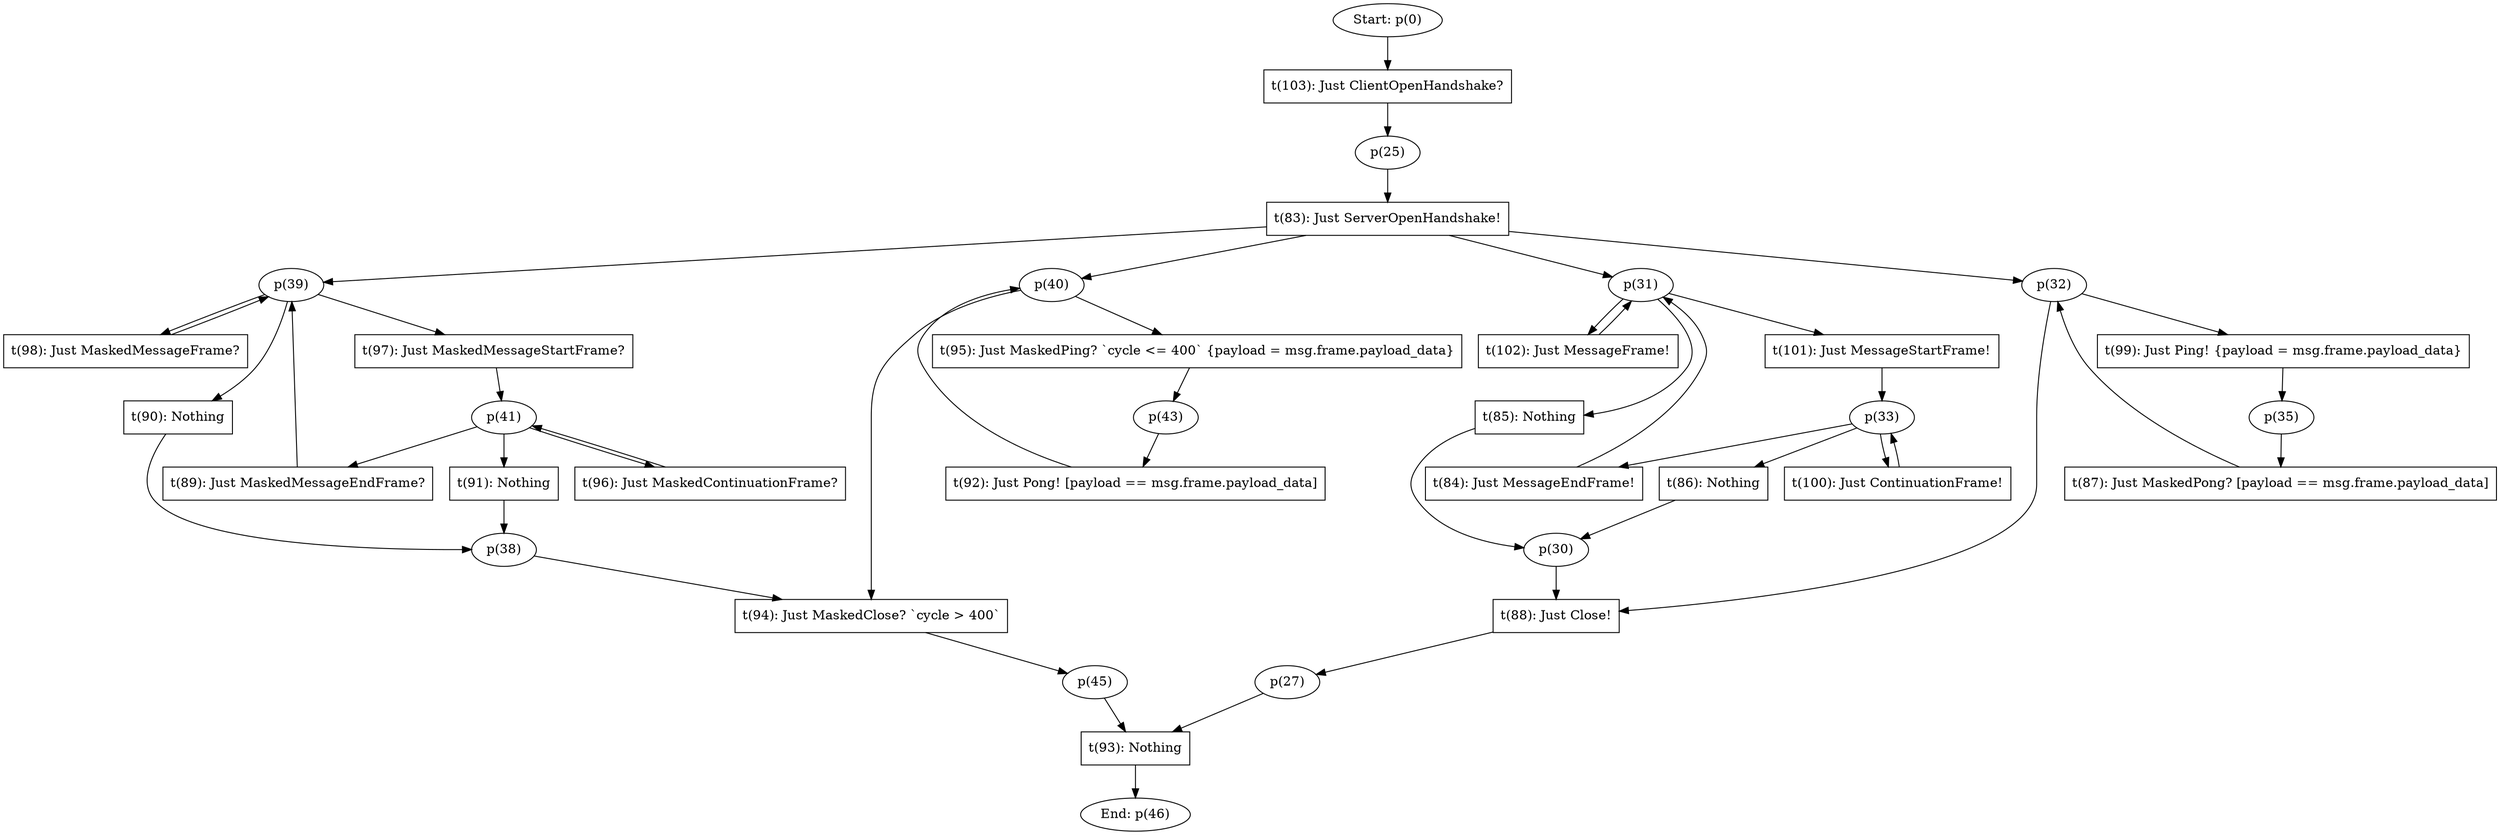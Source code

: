 digraph {
label=""
25 [label="p(25)"];
39 [label="p(39)"];
40 [label="p(40)"];
31 [label="p(31)"];
32 [label="p(32)"];
33 [label="p(33)"];
30 [label="p(30)"];
35 [label="p(35)"];
27 [label="p(27)"];
41 [label="p(41)"];
38 [label="p(38)"];
43 [label="p(43)"];
45 [label="p(45)"];
46 [label="End: p(46)"];
0 [label="Start: p(0)"];
83 [shape=box, label="t(83\): Just ServerOpenHandshake!"];
25 -> 83;
83 -> 39;
83 -> 40;
83 -> 31;
83 -> 32;
84 [shape=box, label="t(84\): Just MessageEndFrame!"];
33 -> 84;
84 -> 31;
85 [shape=box, label="t(85\): Nothing"];
31 -> 85;
85 -> 30;
86 [shape=box, label="t(86\): Nothing"];
33 -> 86;
86 -> 30;
87 [shape=box, label="t(87\): Just MaskedPong? [payload == msg.frame.payload_data]"];
35 -> 87;
87 -> 32;
88 [shape=box, label="t(88\): Just Close!"];
32 -> 88;
30 -> 88;
88 -> 27;
89 [shape=box, label="t(89\): Just MaskedMessageEndFrame?"];
41 -> 89;
89 -> 39;
90 [shape=box, label="t(90\): Nothing"];
39 -> 90;
90 -> 38;
91 [shape=box, label="t(91\): Nothing"];
41 -> 91;
91 -> 38;
92 [shape=box, label="t(92\): Just Pong! [payload == msg.frame.payload_data]"];
43 -> 92;
92 -> 40;
93 [shape=box, label="t(93\): Nothing"];
45 -> 93;
27 -> 93;
93 -> 46;
94 [shape=box, label="t(94\): Just MaskedClose? `cycle > 400`"];
40 -> 94;
38 -> 94;
94 -> 45;
95 [shape=box, label="t(95\): Just MaskedPing? `cycle <= 400` {payload = msg.frame.payload_data}"];
40 -> 95;
95 -> 43;
96 [shape=box, label="t(96\): Just MaskedContinuationFrame?"];
41 -> 96;
96 -> 41;
97 [shape=box, label="t(97\): Just MaskedMessageStartFrame?"];
39 -> 97;
97 -> 41;
98 [shape=box, label="t(98\): Just MaskedMessageFrame?"];
39 -> 98;
98 -> 39;
99 [shape=box, label="t(99\): Just Ping! {payload = msg.frame.payload_data}"];
32 -> 99;
99 -> 35;
100 [shape=box, label="t(100\): Just ContinuationFrame!"];
33 -> 100;
100 -> 33;
101 [shape=box, label="t(101\): Just MessageStartFrame!"];
31 -> 101;
101 -> 33;
102 [shape=box, label="t(102\): Just MessageFrame!"];
31 -> 102;
102 -> 31;
103 [shape=box, label="t(103\): Just ClientOpenHandshake?"];
0 -> 103;
103 -> 25;
}
